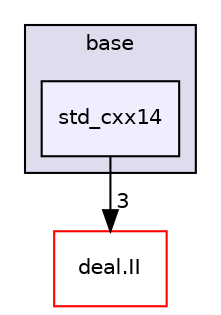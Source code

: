 digraph "include/deal.II-translator/base/std_cxx14" {
  compound=true
  node [ fontsize="10", fontname="Helvetica"];
  edge [ labelfontsize="10", labelfontname="Helvetica"];
  subgraph clusterdir_93218cacdf2be213c307fc2583c9455e {
    graph [ bgcolor="#ddddee", pencolor="black", label="base" fontname="Helvetica", fontsize="10", URL="dir_93218cacdf2be213c307fc2583c9455e.html"]
  dir_e9fc4b149f73046135bd8561c50bad8c [shape=box, label="std_cxx14", style="filled", fillcolor="#eeeeff", pencolor="black", URL="dir_e9fc4b149f73046135bd8561c50bad8c.html"];
  }
  dir_ee90d91a514b839c31faec7a1d916f67 [shape=box label="deal.II" fillcolor="white" style="filled" color="red" URL="dir_ee90d91a514b839c31faec7a1d916f67.html"];
  dir_e9fc4b149f73046135bd8561c50bad8c->dir_ee90d91a514b839c31faec7a1d916f67 [headlabel="3", labeldistance=1.5 headhref="dir_000024_000009.html"];
}
